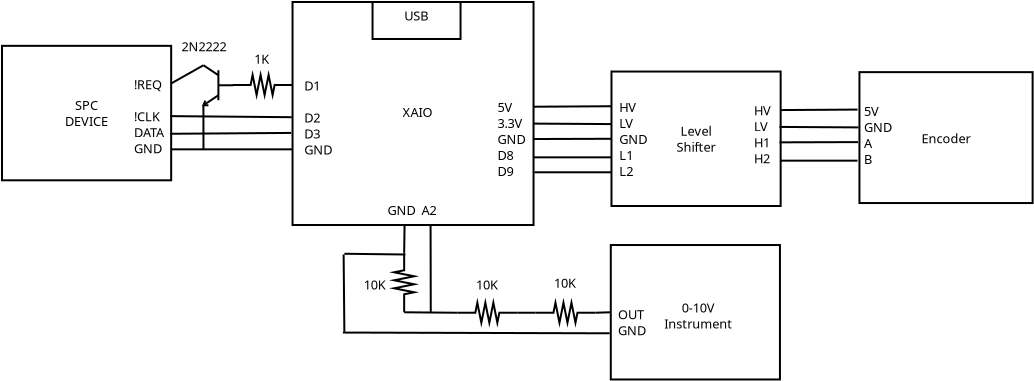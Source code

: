 <?xml version="1.0" encoding="UTF-8"?>
<dia:diagram xmlns:dia="http://www.lysator.liu.se/~alla/dia/">
  <dia:layer name="Background" visible="true" active="true">
    <dia:object type="Standard - Box" version="0" id="O0">
      <dia:attribute name="obj_pos">
        <dia:point val="18.142,15.323"/>
      </dia:attribute>
      <dia:attribute name="obj_bb">
        <dia:rectangle val="18.092,15.273;30.242,26.523"/>
      </dia:attribute>
      <dia:attribute name="elem_corner">
        <dia:point val="18.142,15.323"/>
      </dia:attribute>
      <dia:attribute name="elem_width">
        <dia:real val="12.05"/>
      </dia:attribute>
      <dia:attribute name="elem_height">
        <dia:real val="11.15"/>
      </dia:attribute>
      <dia:attribute name="show_background">
        <dia:boolean val="true"/>
      </dia:attribute>
    </dia:object>
    <dia:object type="Standard - Box" version="0" id="O1">
      <dia:attribute name="obj_pos">
        <dia:point val="22.142,15.323"/>
      </dia:attribute>
      <dia:attribute name="obj_bb">
        <dia:rectangle val="22.092,15.273;26.592,17.223"/>
      </dia:attribute>
      <dia:attribute name="elem_corner">
        <dia:point val="22.142,15.323"/>
      </dia:attribute>
      <dia:attribute name="elem_width">
        <dia:real val="4.4"/>
      </dia:attribute>
      <dia:attribute name="elem_height">
        <dia:real val="1.85"/>
      </dia:attribute>
      <dia:attribute name="show_background">
        <dia:boolean val="true"/>
      </dia:attribute>
    </dia:object>
    <dia:object type="Standard - Text" version="1" id="O2">
      <dia:attribute name="obj_pos">
        <dia:point val="24.342,16.248"/>
      </dia:attribute>
      <dia:attribute name="obj_bb">
        <dia:rectangle val="23.686,15.654;24.998,16.399"/>
      </dia:attribute>
      <dia:attribute name="text">
        <dia:composite type="text">
          <dia:attribute name="string">
            <dia:string>#USB#</dia:string>
          </dia:attribute>
          <dia:attribute name="font">
            <dia:font family="sans" style="0" name="Helvetica"/>
          </dia:attribute>
          <dia:attribute name="height">
            <dia:real val="0.8"/>
          </dia:attribute>
          <dia:attribute name="pos">
            <dia:point val="24.342,16.248"/>
          </dia:attribute>
          <dia:attribute name="color">
            <dia:color val="#000000"/>
          </dia:attribute>
          <dia:attribute name="alignment">
            <dia:enum val="1"/>
          </dia:attribute>
        </dia:composite>
      </dia:attribute>
      <dia:attribute name="valign">
        <dia:enum val="3"/>
      </dia:attribute>
      <dia:connections>
        <dia:connection handle="0" to="O1" connection="8"/>
      </dia:connections>
    </dia:object>
    <dia:object type="Standard - Text" version="1" id="O3">
      <dia:attribute name="obj_pos">
        <dia:point val="23.642,21.073"/>
      </dia:attribute>
      <dia:attribute name="obj_bb">
        <dia:rectangle val="23.642,20.479;25.207,21.224"/>
      </dia:attribute>
      <dia:attribute name="text">
        <dia:composite type="text">
          <dia:attribute name="string">
            <dia:string>#XAIO#</dia:string>
          </dia:attribute>
          <dia:attribute name="font">
            <dia:font family="sans" style="0" name="Helvetica"/>
          </dia:attribute>
          <dia:attribute name="height">
            <dia:real val="0.8"/>
          </dia:attribute>
          <dia:attribute name="pos">
            <dia:point val="23.642,21.073"/>
          </dia:attribute>
          <dia:attribute name="color">
            <dia:color val="#000000"/>
          </dia:attribute>
          <dia:attribute name="alignment">
            <dia:enum val="0"/>
          </dia:attribute>
        </dia:composite>
      </dia:attribute>
      <dia:attribute name="valign">
        <dia:enum val="3"/>
      </dia:attribute>
    </dia:object>
    <dia:object type="Standard - Text" version="1" id="O4">
      <dia:attribute name="obj_pos">
        <dia:point val="28.392,20.823"/>
      </dia:attribute>
      <dia:attribute name="obj_bb">
        <dia:rectangle val="28.392,20.229;29.857,24.174"/>
      </dia:attribute>
      <dia:attribute name="text">
        <dia:composite type="text">
          <dia:attribute name="string">
            <dia:string>#5V
3.3V
GND
D8
D9#</dia:string>
          </dia:attribute>
          <dia:attribute name="font">
            <dia:font family="sans" style="0" name="Helvetica"/>
          </dia:attribute>
          <dia:attribute name="height">
            <dia:real val="0.8"/>
          </dia:attribute>
          <dia:attribute name="pos">
            <dia:point val="28.392,20.823"/>
          </dia:attribute>
          <dia:attribute name="color">
            <dia:color val="#000000"/>
          </dia:attribute>
          <dia:attribute name="alignment">
            <dia:enum val="0"/>
          </dia:attribute>
        </dia:composite>
      </dia:attribute>
      <dia:attribute name="valign">
        <dia:enum val="3"/>
      </dia:attribute>
    </dia:object>
    <dia:object type="Standard - Box" version="0" id="O5">
      <dia:attribute name="obj_pos">
        <dia:point val="34.089,18.8"/>
      </dia:attribute>
      <dia:attribute name="obj_bb">
        <dia:rectangle val="34.039,18.75;42.597,25.573"/>
      </dia:attribute>
      <dia:attribute name="elem_corner">
        <dia:point val="34.089,18.8"/>
      </dia:attribute>
      <dia:attribute name="elem_width">
        <dia:real val="8.458"/>
      </dia:attribute>
      <dia:attribute name="elem_height">
        <dia:real val="6.723"/>
      </dia:attribute>
      <dia:attribute name="show_background">
        <dia:boolean val="true"/>
      </dia:attribute>
    </dia:object>
    <dia:object type="Standard - Text" version="1" id="O6">
      <dia:attribute name="obj_pos">
        <dia:point val="38.318,22.162"/>
      </dia:attribute>
      <dia:attribute name="obj_bb">
        <dia:rectangle val="37.264,21.389;39.371,22.934"/>
      </dia:attribute>
      <dia:attribute name="text">
        <dia:composite type="text">
          <dia:attribute name="string">
            <dia:string>#Level
Shifter#</dia:string>
          </dia:attribute>
          <dia:attribute name="font">
            <dia:font family="sans" style="0" name="Helvetica"/>
          </dia:attribute>
          <dia:attribute name="height">
            <dia:real val="0.8"/>
          </dia:attribute>
          <dia:attribute name="pos">
            <dia:point val="38.318,21.983"/>
          </dia:attribute>
          <dia:attribute name="color">
            <dia:color val="#000000"/>
          </dia:attribute>
          <dia:attribute name="alignment">
            <dia:enum val="1"/>
          </dia:attribute>
        </dia:composite>
      </dia:attribute>
      <dia:attribute name="valign">
        <dia:enum val="2"/>
      </dia:attribute>
      <dia:connections>
        <dia:connection handle="0" to="O5" connection="8"/>
      </dia:connections>
    </dia:object>
    <dia:object type="Standard - Text" version="1" id="O7">
      <dia:attribute name="obj_pos">
        <dia:point val="34.474,20.825"/>
      </dia:attribute>
      <dia:attribute name="obj_bb">
        <dia:rectangle val="34.474,20.23;35.939,24.175"/>
      </dia:attribute>
      <dia:attribute name="text">
        <dia:composite type="text">
          <dia:attribute name="string">
            <dia:string>#HV
LV
GND
L1
L2#</dia:string>
          </dia:attribute>
          <dia:attribute name="font">
            <dia:font family="sans" style="0" name="Helvetica"/>
          </dia:attribute>
          <dia:attribute name="height">
            <dia:real val="0.8"/>
          </dia:attribute>
          <dia:attribute name="pos">
            <dia:point val="34.474,20.825"/>
          </dia:attribute>
          <dia:attribute name="color">
            <dia:color val="#000000"/>
          </dia:attribute>
          <dia:attribute name="alignment">
            <dia:enum val="0"/>
          </dia:attribute>
        </dia:composite>
      </dia:attribute>
      <dia:attribute name="valign">
        <dia:enum val="3"/>
      </dia:attribute>
    </dia:object>
    <dia:object type="Standard - Line" version="0" id="O8">
      <dia:attribute name="obj_pos">
        <dia:point val="30.209,20.559"/>
      </dia:attribute>
      <dia:attribute name="obj_bb">
        <dia:rectangle val="30.159,20.485;34.115,20.61"/>
      </dia:attribute>
      <dia:attribute name="conn_endpoints">
        <dia:point val="30.209,20.559"/>
        <dia:point val="34.065,20.535"/>
      </dia:attribute>
      <dia:attribute name="numcp">
        <dia:int val="1"/>
      </dia:attribute>
    </dia:object>
    <dia:object type="Standard - Line" version="0" id="O9">
      <dia:attribute name="obj_pos">
        <dia:point val="30.161,21.403"/>
      </dia:attribute>
      <dia:attribute name="obj_bb">
        <dia:rectangle val="30.11,21.352;34.163,21.477"/>
      </dia:attribute>
      <dia:attribute name="conn_endpoints">
        <dia:point val="30.161,21.403"/>
        <dia:point val="34.113,21.427"/>
      </dia:attribute>
      <dia:attribute name="numcp">
        <dia:int val="1"/>
      </dia:attribute>
    </dia:object>
    <dia:object type="Standard - Line" version="0" id="O10">
      <dia:attribute name="obj_pos">
        <dia:point val="30.161,22.174"/>
      </dia:attribute>
      <dia:attribute name="obj_bb">
        <dia:rectangle val="30.111,22.112;34.139,22.224"/>
      </dia:attribute>
      <dia:attribute name="conn_endpoints">
        <dia:point val="30.161,22.174"/>
        <dia:point val="34.089,22.162"/>
      </dia:attribute>
      <dia:attribute name="numcp">
        <dia:int val="1"/>
      </dia:attribute>
      <dia:connections>
        <dia:connection handle="1" to="O5" connection="3"/>
      </dia:connections>
    </dia:object>
    <dia:object type="Standard - Line" version="0" id="O11">
      <dia:attribute name="obj_pos">
        <dia:point val="30.209,23.09"/>
      </dia:attribute>
      <dia:attribute name="obj_bb">
        <dia:rectangle val="30.159,23.04;34.114,23.14"/>
      </dia:attribute>
      <dia:attribute name="conn_endpoints">
        <dia:point val="30.209,23.09"/>
        <dia:point val="34.065,23.09"/>
      </dia:attribute>
      <dia:attribute name="numcp">
        <dia:int val="1"/>
      </dia:attribute>
    </dia:object>
    <dia:object type="Standard - Line" version="0" id="O12">
      <dia:attribute name="obj_pos">
        <dia:point val="30.233,23.837"/>
      </dia:attribute>
      <dia:attribute name="obj_bb">
        <dia:rectangle val="30.183,23.787;34.163,23.887"/>
      </dia:attribute>
      <dia:attribute name="conn_endpoints">
        <dia:point val="30.233,23.837"/>
        <dia:point val="34.113,23.837"/>
      </dia:attribute>
      <dia:attribute name="numcp">
        <dia:int val="1"/>
      </dia:attribute>
    </dia:object>
    <dia:object type="Flowchart - Box" version="0" id="O13">
      <dia:attribute name="obj_pos">
        <dia:point val="46.487,18.83"/>
      </dia:attribute>
      <dia:attribute name="obj_bb">
        <dia:rectangle val="46.437,18.78;55.196,25.425"/>
      </dia:attribute>
      <dia:attribute name="elem_corner">
        <dia:point val="46.487,18.83"/>
      </dia:attribute>
      <dia:attribute name="elem_width">
        <dia:real val="8.659"/>
      </dia:attribute>
      <dia:attribute name="elem_height">
        <dia:real val="6.545"/>
      </dia:attribute>
      <dia:attribute name="show_background">
        <dia:boolean val="true"/>
      </dia:attribute>
      <dia:attribute name="padding">
        <dia:real val="0.5"/>
      </dia:attribute>
      <dia:attribute name="text">
        <dia:composite type="text">
          <dia:attribute name="string">
            <dia:string>#Encoder#</dia:string>
          </dia:attribute>
          <dia:attribute name="font">
            <dia:font family="sans" style="0" name="Helvetica"/>
          </dia:attribute>
          <dia:attribute name="height">
            <dia:real val="0.8"/>
          </dia:attribute>
          <dia:attribute name="pos">
            <dia:point val="50.816,22.297"/>
          </dia:attribute>
          <dia:attribute name="color">
            <dia:color val="#000000"/>
          </dia:attribute>
          <dia:attribute name="alignment">
            <dia:enum val="1"/>
          </dia:attribute>
        </dia:composite>
      </dia:attribute>
    </dia:object>
    <dia:object type="Standard - Text" version="1" id="O14">
      <dia:attribute name="obj_pos">
        <dia:point val="46.71,21.027"/>
      </dia:attribute>
      <dia:attribute name="obj_bb">
        <dia:rectangle val="46.71,20.433;48.175,24.378"/>
      </dia:attribute>
      <dia:attribute name="text">
        <dia:composite type="text">
          <dia:attribute name="string">
            <dia:string>#5V
GND
A
B
#</dia:string>
          </dia:attribute>
          <dia:attribute name="font">
            <dia:font family="sans" style="0" name="Helvetica"/>
          </dia:attribute>
          <dia:attribute name="height">
            <dia:real val="0.8"/>
          </dia:attribute>
          <dia:attribute name="pos">
            <dia:point val="46.71,21.027"/>
          </dia:attribute>
          <dia:attribute name="color">
            <dia:color val="#000000"/>
          </dia:attribute>
          <dia:attribute name="alignment">
            <dia:enum val="0"/>
          </dia:attribute>
        </dia:composite>
      </dia:attribute>
      <dia:attribute name="valign">
        <dia:enum val="3"/>
      </dia:attribute>
    </dia:object>
    <dia:object type="Standard - Text" version="1" id="O15">
      <dia:attribute name="obj_pos">
        <dia:point val="41.214,20.985"/>
      </dia:attribute>
      <dia:attribute name="obj_bb">
        <dia:rectangle val="41.214,20.392;42.131,24.336"/>
      </dia:attribute>
      <dia:attribute name="text">
        <dia:composite type="text">
          <dia:attribute name="string">
            <dia:string>#HV
LV
H1
H2
#</dia:string>
          </dia:attribute>
          <dia:attribute name="font">
            <dia:font family="sans" style="0" name="Helvetica"/>
          </dia:attribute>
          <dia:attribute name="height">
            <dia:real val="0.8"/>
          </dia:attribute>
          <dia:attribute name="pos">
            <dia:point val="41.214,20.985"/>
          </dia:attribute>
          <dia:attribute name="color">
            <dia:color val="#000000"/>
          </dia:attribute>
          <dia:attribute name="alignment">
            <dia:enum val="0"/>
          </dia:attribute>
        </dia:composite>
      </dia:attribute>
      <dia:attribute name="valign">
        <dia:enum val="3"/>
      </dia:attribute>
    </dia:object>
    <dia:object type="Standard - Line" version="0" id="O16">
      <dia:attribute name="obj_pos">
        <dia:point val="42.538,20.726"/>
      </dia:attribute>
      <dia:attribute name="obj_bb">
        <dia:rectangle val="42.488,20.652;46.444,20.776"/>
      </dia:attribute>
      <dia:attribute name="conn_endpoints">
        <dia:point val="42.538,20.726"/>
        <dia:point val="46.394,20.702"/>
      </dia:attribute>
      <dia:attribute name="numcp">
        <dia:int val="1"/>
      </dia:attribute>
    </dia:object>
    <dia:object type="Standard - Line" version="0" id="O17">
      <dia:attribute name="obj_pos">
        <dia:point val="42.49,21.569"/>
      </dia:attribute>
      <dia:attribute name="obj_bb">
        <dia:rectangle val="42.44,21.519;46.492,21.644"/>
      </dia:attribute>
      <dia:attribute name="conn_endpoints">
        <dia:point val="42.49,21.569"/>
        <dia:point val="46.442,21.593"/>
      </dia:attribute>
      <dia:attribute name="numcp">
        <dia:int val="1"/>
      </dia:attribute>
    </dia:object>
    <dia:object type="Standard - Line" version="0" id="O18">
      <dia:attribute name="obj_pos">
        <dia:point val="42.49,22.34"/>
      </dia:attribute>
      <dia:attribute name="obj_bb">
        <dia:rectangle val="42.44,22.278;46.468,22.391"/>
      </dia:attribute>
      <dia:attribute name="conn_endpoints">
        <dia:point val="42.49,22.34"/>
        <dia:point val="46.418,22.328"/>
      </dia:attribute>
      <dia:attribute name="numcp">
        <dia:int val="1"/>
      </dia:attribute>
    </dia:object>
    <dia:object type="Standard - Line" version="0" id="O19">
      <dia:attribute name="obj_pos">
        <dia:point val="42.538,23.256"/>
      </dia:attribute>
      <dia:attribute name="obj_bb">
        <dia:rectangle val="42.489,23.206;46.444,23.306"/>
      </dia:attribute>
      <dia:attribute name="conn_endpoints">
        <dia:point val="42.538,23.256"/>
        <dia:point val="46.394,23.256"/>
      </dia:attribute>
      <dia:attribute name="numcp">
        <dia:int val="1"/>
      </dia:attribute>
    </dia:object>
    <dia:object type="Standard - Text" version="1" id="O20">
      <dia:attribute name="obj_pos">
        <dia:point val="22.889,25.979"/>
      </dia:attribute>
      <dia:attribute name="obj_bb">
        <dia:rectangle val="22.889,25.385;25.604,26.13"/>
      </dia:attribute>
      <dia:attribute name="text">
        <dia:composite type="text">
          <dia:attribute name="string">
            <dia:string>#GND  A2#</dia:string>
          </dia:attribute>
          <dia:attribute name="font">
            <dia:font family="sans" style="0" name="Helvetica"/>
          </dia:attribute>
          <dia:attribute name="height">
            <dia:real val="0.8"/>
          </dia:attribute>
          <dia:attribute name="pos">
            <dia:point val="22.889,25.979"/>
          </dia:attribute>
          <dia:attribute name="color">
            <dia:color val="#000000"/>
          </dia:attribute>
          <dia:attribute name="alignment">
            <dia:enum val="0"/>
          </dia:attribute>
        </dia:composite>
      </dia:attribute>
      <dia:attribute name="valign">
        <dia:enum val="3"/>
      </dia:attribute>
    </dia:object>
    <dia:object type="Circuit - Horizontal Resistor" version="1" id="O21">
      <dia:attribute name="obj_pos">
        <dia:point val="26.382,30.36"/>
      </dia:attribute>
      <dia:attribute name="obj_bb">
        <dia:rectangle val="26.382,30.105;29.382,31.614"/>
      </dia:attribute>
      <dia:attribute name="meta">
        <dia:composite type="dict"/>
      </dia:attribute>
      <dia:attribute name="elem_corner">
        <dia:point val="26.382,30.36"/>
      </dia:attribute>
      <dia:attribute name="elem_width">
        <dia:real val="3.0"/>
      </dia:attribute>
      <dia:attribute name="elem_height">
        <dia:real val="1.0"/>
      </dia:attribute>
      <dia:attribute name="line_width">
        <dia:real val="0.1"/>
      </dia:attribute>
      <dia:attribute name="line_colour">
        <dia:color val="#000000"/>
      </dia:attribute>
      <dia:attribute name="fill_colour">
        <dia:color val="#ffffff"/>
      </dia:attribute>
      <dia:attribute name="show_background">
        <dia:boolean val="true"/>
      </dia:attribute>
      <dia:attribute name="line_style">
        <dia:enum val="0"/>
        <dia:real val="1"/>
      </dia:attribute>
      <dia:attribute name="flip_horizontal">
        <dia:boolean val="false"/>
      </dia:attribute>
      <dia:attribute name="flip_vertical">
        <dia:boolean val="false"/>
      </dia:attribute>
      <dia:attribute name="subscale">
        <dia:real val="1"/>
      </dia:attribute>
      <dia:attribute name="custom:id">
        <dia:string>##</dia:string>
      </dia:attribute>
      <dia:attribute name="custom:ohms">
        <dia:int val="0"/>
      </dia:attribute>
      <dia:attribute name="custom:power">
        <dia:real val="0"/>
      </dia:attribute>
      <dia:attribute name="custom:smd">
        <dia:boolean val="false"/>
      </dia:attribute>
    </dia:object>
    <dia:object type="Circuit - Horizontal Resistor" version="1" id="O22">
      <dia:attribute name="obj_pos">
        <dia:point val="30.288,30.36"/>
      </dia:attribute>
      <dia:attribute name="obj_bb">
        <dia:rectangle val="30.288,30.105;33.288,31.614"/>
      </dia:attribute>
      <dia:attribute name="meta">
        <dia:composite type="dict"/>
      </dia:attribute>
      <dia:attribute name="elem_corner">
        <dia:point val="30.288,30.36"/>
      </dia:attribute>
      <dia:attribute name="elem_width">
        <dia:real val="3.0"/>
      </dia:attribute>
      <dia:attribute name="elem_height">
        <dia:real val="1.0"/>
      </dia:attribute>
      <dia:attribute name="line_width">
        <dia:real val="0.1"/>
      </dia:attribute>
      <dia:attribute name="line_colour">
        <dia:color val="#000000"/>
      </dia:attribute>
      <dia:attribute name="fill_colour">
        <dia:color val="#ffffff"/>
      </dia:attribute>
      <dia:attribute name="show_background">
        <dia:boolean val="true"/>
      </dia:attribute>
      <dia:attribute name="line_style">
        <dia:enum val="0"/>
        <dia:real val="1"/>
      </dia:attribute>
      <dia:attribute name="flip_horizontal">
        <dia:boolean val="false"/>
      </dia:attribute>
      <dia:attribute name="flip_vertical">
        <dia:boolean val="false"/>
      </dia:attribute>
      <dia:attribute name="subscale">
        <dia:real val="1"/>
      </dia:attribute>
      <dia:attribute name="custom:id">
        <dia:string>##</dia:string>
      </dia:attribute>
      <dia:attribute name="custom:ohms">
        <dia:int val="0"/>
      </dia:attribute>
      <dia:attribute name="custom:power">
        <dia:real val="0"/>
      </dia:attribute>
      <dia:attribute name="custom:smd">
        <dia:boolean val="false"/>
      </dia:attribute>
    </dia:object>
    <dia:object type="Standard - Box" version="0" id="O23">
      <dia:attribute name="obj_pos">
        <dia:point val="34.054,27.474"/>
      </dia:attribute>
      <dia:attribute name="obj_bb">
        <dia:rectangle val="34.004,27.424;42.562,34.248"/>
      </dia:attribute>
      <dia:attribute name="elem_corner">
        <dia:point val="34.054,27.474"/>
      </dia:attribute>
      <dia:attribute name="elem_width">
        <dia:real val="8.458"/>
      </dia:attribute>
      <dia:attribute name="elem_height">
        <dia:real val="6.723"/>
      </dia:attribute>
      <dia:attribute name="show_background">
        <dia:boolean val="true"/>
      </dia:attribute>
    </dia:object>
    <dia:object type="Standard - Text" version="1" id="O24">
      <dia:attribute name="obj_pos">
        <dia:point val="38.423,30.996"/>
      </dia:attribute>
      <dia:attribute name="obj_bb">
        <dia:rectangle val="36.666,30.223;40.179,31.768"/>
      </dia:attribute>
      <dia:attribute name="text">
        <dia:composite type="text">
          <dia:attribute name="string">
            <dia:string>#0-10V
Instrument#</dia:string>
          </dia:attribute>
          <dia:attribute name="font">
            <dia:font family="sans" style="0" name="Helvetica"/>
          </dia:attribute>
          <dia:attribute name="height">
            <dia:real val="0.8"/>
          </dia:attribute>
          <dia:attribute name="pos">
            <dia:point val="38.423,30.817"/>
          </dia:attribute>
          <dia:attribute name="color">
            <dia:color val="#000000"/>
          </dia:attribute>
          <dia:attribute name="alignment">
            <dia:enum val="1"/>
          </dia:attribute>
        </dia:composite>
      </dia:attribute>
      <dia:attribute name="valign">
        <dia:enum val="2"/>
      </dia:attribute>
    </dia:object>
    <dia:object type="Standard - Text" version="1" id="O25">
      <dia:attribute name="obj_pos">
        <dia:point val="34.409,31.182"/>
      </dia:attribute>
      <dia:attribute name="obj_bb">
        <dia:rectangle val="34.409,30.587;35.874,32.133"/>
      </dia:attribute>
      <dia:attribute name="text">
        <dia:composite type="text">
          <dia:attribute name="string">
            <dia:string>#OUT
GND#</dia:string>
          </dia:attribute>
          <dia:attribute name="font">
            <dia:font family="sans" style="0" name="Helvetica"/>
          </dia:attribute>
          <dia:attribute name="height">
            <dia:real val="0.8"/>
          </dia:attribute>
          <dia:attribute name="pos">
            <dia:point val="34.409,31.182"/>
          </dia:attribute>
          <dia:attribute name="color">
            <dia:color val="#000000"/>
          </dia:attribute>
          <dia:attribute name="alignment">
            <dia:enum val="0"/>
          </dia:attribute>
        </dia:composite>
      </dia:attribute>
      <dia:attribute name="valign">
        <dia:enum val="3"/>
      </dia:attribute>
    </dia:object>
    <dia:object type="Circuit - Vertical Resistor" version="1" id="O26">
      <dia:attribute name="obj_pos">
        <dia:point val="23.223,27.837"/>
      </dia:attribute>
      <dia:attribute name="obj_bb">
        <dia:rectangle val="22.968,27.837;24.478,30.837"/>
      </dia:attribute>
      <dia:attribute name="meta">
        <dia:composite type="dict"/>
      </dia:attribute>
      <dia:attribute name="elem_corner">
        <dia:point val="23.223,27.837"/>
      </dia:attribute>
      <dia:attribute name="elem_width">
        <dia:real val="1.0"/>
      </dia:attribute>
      <dia:attribute name="elem_height">
        <dia:real val="3.0"/>
      </dia:attribute>
      <dia:attribute name="line_width">
        <dia:real val="0.1"/>
      </dia:attribute>
      <dia:attribute name="line_colour">
        <dia:color val="#000000"/>
      </dia:attribute>
      <dia:attribute name="fill_colour">
        <dia:color val="#ffffff"/>
      </dia:attribute>
      <dia:attribute name="show_background">
        <dia:boolean val="true"/>
      </dia:attribute>
      <dia:attribute name="line_style">
        <dia:enum val="0"/>
        <dia:real val="1"/>
      </dia:attribute>
      <dia:attribute name="flip_horizontal">
        <dia:boolean val="false"/>
      </dia:attribute>
      <dia:attribute name="flip_vertical">
        <dia:boolean val="false"/>
      </dia:attribute>
      <dia:attribute name="subscale">
        <dia:real val="1"/>
      </dia:attribute>
    </dia:object>
    <dia:object type="Standard - Line" version="0" id="O27">
      <dia:attribute name="obj_pos">
        <dia:point val="23.723,27.837"/>
      </dia:attribute>
      <dia:attribute name="obj_bb">
        <dia:rectangle val="23.673,26.411;23.794,27.888"/>
      </dia:attribute>
      <dia:attribute name="conn_endpoints">
        <dia:point val="23.723,27.837"/>
        <dia:point val="23.744,26.462"/>
      </dia:attribute>
      <dia:attribute name="numcp">
        <dia:int val="1"/>
      </dia:attribute>
      <dia:connections>
        <dia:connection handle="0" to="O26" connection="0"/>
      </dia:connections>
    </dia:object>
    <dia:object type="Standard - Line" version="0" id="O28">
      <dia:attribute name="obj_pos">
        <dia:point val="26.382,30.86"/>
      </dia:attribute>
      <dia:attribute name="obj_bb">
        <dia:rectangle val="23.673,30.787;26.433,30.91"/>
      </dia:attribute>
      <dia:attribute name="conn_endpoints">
        <dia:point val="26.382,30.86"/>
        <dia:point val="23.723,30.837"/>
      </dia:attribute>
      <dia:attribute name="numcp">
        <dia:int val="1"/>
      </dia:attribute>
      <dia:connections>
        <dia:connection handle="0" to="O21" connection="0"/>
        <dia:connection handle="1" to="O26" connection="1"/>
      </dia:connections>
    </dia:object>
    <dia:object type="Standard - Line" version="0" id="O29">
      <dia:attribute name="obj_pos">
        <dia:point val="29.382,30.86"/>
      </dia:attribute>
      <dia:attribute name="obj_bb">
        <dia:rectangle val="29.332,30.809;30.338,30.91"/>
      </dia:attribute>
      <dia:attribute name="conn_endpoints">
        <dia:point val="29.382,30.86"/>
        <dia:point val="30.288,30.86"/>
      </dia:attribute>
      <dia:attribute name="numcp">
        <dia:int val="1"/>
      </dia:attribute>
      <dia:connections>
        <dia:connection handle="0" to="O21" connection="1"/>
        <dia:connection handle="1" to="O22" connection="0"/>
      </dia:connections>
    </dia:object>
    <dia:object type="Standard - Line" version="0" id="O30">
      <dia:attribute name="obj_pos">
        <dia:point val="33.288,30.86"/>
      </dia:attribute>
      <dia:attribute name="obj_bb">
        <dia:rectangle val="33.236,30.784;34.106,30.911"/>
      </dia:attribute>
      <dia:attribute name="conn_endpoints">
        <dia:point val="33.288,30.86"/>
        <dia:point val="34.054,30.836"/>
      </dia:attribute>
      <dia:attribute name="numcp">
        <dia:int val="1"/>
      </dia:attribute>
      <dia:connections>
        <dia:connection handle="0" to="O22" connection="1"/>
        <dia:connection handle="1" to="O23" connection="3"/>
      </dia:connections>
    </dia:object>
    <dia:object type="Standard - Line" version="0" id="O31">
      <dia:attribute name="obj_pos">
        <dia:point val="25.044,26.499"/>
      </dia:attribute>
      <dia:attribute name="obj_bb">
        <dia:rectangle val="24.994,26.449;25.103,30.898"/>
      </dia:attribute>
      <dia:attribute name="conn_endpoints">
        <dia:point val="25.044,26.499"/>
        <dia:point val="25.053,30.848"/>
      </dia:attribute>
      <dia:attribute name="numcp">
        <dia:int val="1"/>
      </dia:attribute>
      <dia:connections>
        <dia:connection handle="1" to="O28" connection="0"/>
      </dia:connections>
    </dia:object>
    <dia:object type="Standard - Line" version="0" id="O32">
      <dia:attribute name="obj_pos">
        <dia:point val="23.781,27.948"/>
      </dia:attribute>
      <dia:attribute name="obj_bb">
        <dia:rectangle val="20.683,27.861;23.831,27.999"/>
      </dia:attribute>
      <dia:attribute name="conn_endpoints">
        <dia:point val="23.781,27.948"/>
        <dia:point val="20.733,27.911"/>
      </dia:attribute>
      <dia:attribute name="numcp">
        <dia:int val="1"/>
      </dia:attribute>
    </dia:object>
    <dia:object type="Standard - Line" version="0" id="O33">
      <dia:attribute name="obj_pos">
        <dia:point val="20.696,27.948"/>
      </dia:attribute>
      <dia:attribute name="obj_bb">
        <dia:rectangle val="20.646,27.898;20.784,31.864"/>
      </dia:attribute>
      <dia:attribute name="conn_endpoints">
        <dia:point val="20.696,27.948"/>
        <dia:point val="20.733,31.813"/>
      </dia:attribute>
      <dia:attribute name="numcp">
        <dia:int val="1"/>
      </dia:attribute>
    </dia:object>
    <dia:object type="Standard - Line" version="0" id="O34">
      <dia:attribute name="obj_pos">
        <dia:point val="34.001,31.888"/>
      </dia:attribute>
      <dia:attribute name="obj_bb">
        <dia:rectangle val="20.609,31.8;34.051,31.938"/>
      </dia:attribute>
      <dia:attribute name="conn_endpoints">
        <dia:point val="34.001,31.888"/>
        <dia:point val="20.659,31.851"/>
      </dia:attribute>
      <dia:attribute name="numcp">
        <dia:int val="1"/>
      </dia:attribute>
    </dia:object>
    <dia:object type="Standard - Text" version="1" id="O35">
      <dia:attribute name="obj_pos">
        <dia:point val="27.311,29.695"/>
      </dia:attribute>
      <dia:attribute name="obj_bb">
        <dia:rectangle val="27.311,29.101;28.546,29.846"/>
      </dia:attribute>
      <dia:attribute name="text">
        <dia:composite type="text">
          <dia:attribute name="string">
            <dia:string>#10K#</dia:string>
          </dia:attribute>
          <dia:attribute name="font">
            <dia:font family="sans" style="0" name="Helvetica"/>
          </dia:attribute>
          <dia:attribute name="height">
            <dia:real val="0.8"/>
          </dia:attribute>
          <dia:attribute name="pos">
            <dia:point val="27.311,29.695"/>
          </dia:attribute>
          <dia:attribute name="color">
            <dia:color val="#000000"/>
          </dia:attribute>
          <dia:attribute name="alignment">
            <dia:enum val="0"/>
          </dia:attribute>
        </dia:composite>
      </dia:attribute>
      <dia:attribute name="valign">
        <dia:enum val="3"/>
      </dia:attribute>
    </dia:object>
    <dia:object type="Standard - Text" version="1" id="O36">
      <dia:attribute name="obj_pos">
        <dia:point val="31.217,29.616"/>
      </dia:attribute>
      <dia:attribute name="obj_bb">
        <dia:rectangle val="31.217,29.022;32.452,29.767"/>
      </dia:attribute>
      <dia:attribute name="text">
        <dia:composite type="text">
          <dia:attribute name="string">
            <dia:string>#10K#</dia:string>
          </dia:attribute>
          <dia:attribute name="font">
            <dia:font family="sans" style="0" name="Helvetica"/>
          </dia:attribute>
          <dia:attribute name="height">
            <dia:real val="0.8"/>
          </dia:attribute>
          <dia:attribute name="pos">
            <dia:point val="31.217,29.616"/>
          </dia:attribute>
          <dia:attribute name="color">
            <dia:color val="#000000"/>
          </dia:attribute>
          <dia:attribute name="alignment">
            <dia:enum val="0"/>
          </dia:attribute>
        </dia:composite>
      </dia:attribute>
      <dia:attribute name="valign">
        <dia:enum val="3"/>
      </dia:attribute>
    </dia:object>
    <dia:object type="Standard - Text" version="1" id="O37">
      <dia:attribute name="obj_pos">
        <dia:point val="21.7,29.695"/>
      </dia:attribute>
      <dia:attribute name="obj_bb">
        <dia:rectangle val="21.7,29.101;22.935,29.846"/>
      </dia:attribute>
      <dia:attribute name="text">
        <dia:composite type="text">
          <dia:attribute name="string">
            <dia:string>#10K#</dia:string>
          </dia:attribute>
          <dia:attribute name="font">
            <dia:font family="sans" style="0" name="Helvetica"/>
          </dia:attribute>
          <dia:attribute name="height">
            <dia:real val="0.8"/>
          </dia:attribute>
          <dia:attribute name="pos">
            <dia:point val="21.7,29.695"/>
          </dia:attribute>
          <dia:attribute name="color">
            <dia:color val="#000000"/>
          </dia:attribute>
          <dia:attribute name="alignment">
            <dia:enum val="0"/>
          </dia:attribute>
        </dia:composite>
      </dia:attribute>
      <dia:attribute name="valign">
        <dia:enum val="3"/>
      </dia:attribute>
    </dia:object>
    <dia:object type="Standard - Box" version="0" id="O38">
      <dia:attribute name="obj_pos">
        <dia:point val="3.615,17.515"/>
      </dia:attribute>
      <dia:attribute name="obj_bb">
        <dia:rectangle val="3.565,17.465;12.123,24.288"/>
      </dia:attribute>
      <dia:attribute name="elem_corner">
        <dia:point val="3.615,17.515"/>
      </dia:attribute>
      <dia:attribute name="elem_width">
        <dia:real val="8.458"/>
      </dia:attribute>
      <dia:attribute name="elem_height">
        <dia:real val="6.723"/>
      </dia:attribute>
      <dia:attribute name="border_width">
        <dia:real val="0.1"/>
      </dia:attribute>
      <dia:attribute name="show_background">
        <dia:boolean val="true"/>
      </dia:attribute>
    </dia:object>
    <dia:object type="Standard - Text" version="1" id="O39">
      <dia:attribute name="obj_pos">
        <dia:point val="5.345,22.857"/>
      </dia:attribute>
      <dia:attribute name="obj_bb">
        <dia:rectangle val="5.345,22.263;5.345,23.008"/>
      </dia:attribute>
      <dia:attribute name="text">
        <dia:composite type="text">
          <dia:attribute name="string">
            <dia:string>##</dia:string>
          </dia:attribute>
          <dia:attribute name="font">
            <dia:font family="sans" style="0" name="Helvetica"/>
          </dia:attribute>
          <dia:attribute name="height">
            <dia:real val="0.8"/>
          </dia:attribute>
          <dia:attribute name="pos">
            <dia:point val="5.345,22.857"/>
          </dia:attribute>
          <dia:attribute name="color">
            <dia:color val="#000000"/>
          </dia:attribute>
          <dia:attribute name="alignment">
            <dia:enum val="0"/>
          </dia:attribute>
        </dia:composite>
      </dia:attribute>
      <dia:attribute name="valign">
        <dia:enum val="3"/>
      </dia:attribute>
    </dia:object>
    <dia:object type="Standard - Text" version="1" id="O40">
      <dia:attribute name="obj_pos">
        <dia:point val="7.844,20.876"/>
      </dia:attribute>
      <dia:attribute name="obj_bb">
        <dia:rectangle val="6.657,20.104;9.032,21.649"/>
      </dia:attribute>
      <dia:attribute name="text">
        <dia:composite type="text">
          <dia:attribute name="string">
            <dia:string>#SPC
DEVICE#</dia:string>
          </dia:attribute>
          <dia:attribute name="font">
            <dia:font family="sans" style="0" name="Helvetica"/>
          </dia:attribute>
          <dia:attribute name="height">
            <dia:real val="0.8"/>
          </dia:attribute>
          <dia:attribute name="pos">
            <dia:point val="7.844,20.698"/>
          </dia:attribute>
          <dia:attribute name="color">
            <dia:color val="#000000"/>
          </dia:attribute>
          <dia:attribute name="alignment">
            <dia:enum val="1"/>
          </dia:attribute>
        </dia:composite>
      </dia:attribute>
      <dia:attribute name="valign">
        <dia:enum val="2"/>
      </dia:attribute>
      <dia:connections>
        <dia:connection handle="0" to="O38" connection="8"/>
      </dia:connections>
    </dia:object>
    <dia:object type="Standard - Text" version="1" id="O41">
      <dia:attribute name="obj_pos">
        <dia:point val="10.213,19.68"/>
      </dia:attribute>
      <dia:attribute name="obj_bb">
        <dia:rectangle val="10.213,19.086;11.861,23.031"/>
      </dia:attribute>
      <dia:attribute name="text">
        <dia:composite type="text">
          <dia:attribute name="string">
            <dia:string>#!REQ

!CLK
DATA
GND#</dia:string>
          </dia:attribute>
          <dia:attribute name="font">
            <dia:font family="sans" style="0" name="Helvetica"/>
          </dia:attribute>
          <dia:attribute name="height">
            <dia:real val="0.8"/>
          </dia:attribute>
          <dia:attribute name="pos">
            <dia:point val="10.213,19.68"/>
          </dia:attribute>
          <dia:attribute name="color">
            <dia:color val="#000000"/>
          </dia:attribute>
          <dia:attribute name="alignment">
            <dia:enum val="0"/>
          </dia:attribute>
        </dia:composite>
      </dia:attribute>
      <dia:attribute name="valign">
        <dia:enum val="3"/>
      </dia:attribute>
    </dia:object>
    <dia:object type="Standard - Text" version="1" id="O42">
      <dia:attribute name="obj_pos">
        <dia:point val="18.727,19.754"/>
      </dia:attribute>
      <dia:attribute name="obj_bb">
        <dia:rectangle val="18.708,19.141;20.192,23.142"/>
      </dia:attribute>
      <dia:attribute name="text">
        <dia:composite type="text">
          <dia:attribute name="string">
            <dia:string>#D1

D2
D3
GND#</dia:string>
          </dia:attribute>
          <dia:attribute name="font">
            <dia:font family="sans" style="0" name="Helvetica"/>
          </dia:attribute>
          <dia:attribute name="height">
            <dia:real val="0.8"/>
          </dia:attribute>
          <dia:attribute name="pos">
            <dia:point val="18.727,19.754"/>
          </dia:attribute>
          <dia:attribute name="color">
            <dia:color val="#000000"/>
          </dia:attribute>
          <dia:attribute name="alignment">
            <dia:enum val="0"/>
          </dia:attribute>
        </dia:composite>
      </dia:attribute>
      <dia:attribute name="valign">
        <dia:enum val="3"/>
      </dia:attribute>
    </dia:object>
    <dia:object type="Standard - Line" version="0" id="O43">
      <dia:attribute name="obj_pos">
        <dia:point val="12.027,21.029"/>
      </dia:attribute>
      <dia:attribute name="obj_bb">
        <dia:rectangle val="11.977,20.978;18.151,21.133"/>
      </dia:attribute>
      <dia:attribute name="conn_endpoints">
        <dia:point val="12.027,21.029"/>
        <dia:point val="18.1,21.083"/>
      </dia:attribute>
      <dia:attribute name="numcp">
        <dia:int val="1"/>
      </dia:attribute>
    </dia:object>
    <dia:object type="Standard - Line" version="0" id="O44">
      <dia:attribute name="obj_pos">
        <dia:point val="12.027,21.912"/>
      </dia:attribute>
      <dia:attribute name="obj_bb">
        <dia:rectangle val="11.977,21.819;18.127,21.963"/>
      </dia:attribute>
      <dia:attribute name="conn_endpoints">
        <dia:point val="12.027,21.912"/>
        <dia:point val="18.076,21.869"/>
      </dia:attribute>
      <dia:attribute name="numcp">
        <dia:int val="1"/>
      </dia:attribute>
    </dia:object>
    <dia:object type="Standard - Line" version="0" id="O45">
      <dia:attribute name="obj_pos">
        <dia:point val="12.062,22.69"/>
      </dia:attribute>
      <dia:attribute name="obj_bb">
        <dia:rectangle val="12.012,22.64;18.194,22.74"/>
      </dia:attribute>
      <dia:attribute name="conn_endpoints">
        <dia:point val="12.062,22.69"/>
        <dia:point val="18.144,22.69"/>
      </dia:attribute>
      <dia:attribute name="numcp">
        <dia:int val="1"/>
      </dia:attribute>
    </dia:object>
    <dia:object type="Circuit - NPN Transistor" version="1" id="O46">
      <dia:attribute name="obj_pos">
        <dia:point val="13.685,18.486"/>
      </dia:attribute>
      <dia:attribute name="obj_bb">
        <dia:rectangle val="13.61,18.445;15.185,20.536"/>
      </dia:attribute>
      <dia:attribute name="meta">
        <dia:composite type="dict"/>
      </dia:attribute>
      <dia:attribute name="elem_corner">
        <dia:point val="13.685,18.486"/>
      </dia:attribute>
      <dia:attribute name="elem_width">
        <dia:real val="1.5"/>
      </dia:attribute>
      <dia:attribute name="elem_height">
        <dia:real val="2"/>
      </dia:attribute>
      <dia:attribute name="line_width">
        <dia:real val="0.1"/>
      </dia:attribute>
      <dia:attribute name="line_colour">
        <dia:color val="#000000"/>
      </dia:attribute>
      <dia:attribute name="fill_colour">
        <dia:color val="#ffffff"/>
      </dia:attribute>
      <dia:attribute name="show_background">
        <dia:boolean val="true"/>
      </dia:attribute>
      <dia:attribute name="line_style">
        <dia:enum val="0"/>
        <dia:real val="1"/>
      </dia:attribute>
      <dia:attribute name="flip_horizontal">
        <dia:boolean val="true"/>
      </dia:attribute>
      <dia:attribute name="flip_vertical">
        <dia:boolean val="false"/>
      </dia:attribute>
      <dia:attribute name="subscale">
        <dia:real val="1"/>
      </dia:attribute>
    </dia:object>
    <dia:object type="Circuit - Horizontal Resistor" version="1" id="O47">
      <dia:attribute name="obj_pos">
        <dia:point val="15.145,18.973"/>
      </dia:attribute>
      <dia:attribute name="obj_bb">
        <dia:rectangle val="15.145,18.718;18.145,20.228"/>
      </dia:attribute>
      <dia:attribute name="meta">
        <dia:composite type="dict"/>
      </dia:attribute>
      <dia:attribute name="elem_corner">
        <dia:point val="15.145,18.973"/>
      </dia:attribute>
      <dia:attribute name="elem_width">
        <dia:real val="3.0"/>
      </dia:attribute>
      <dia:attribute name="elem_height">
        <dia:real val="1.0"/>
      </dia:attribute>
      <dia:attribute name="line_width">
        <dia:real val="0.1"/>
      </dia:attribute>
      <dia:attribute name="line_colour">
        <dia:color val="#000000"/>
      </dia:attribute>
      <dia:attribute name="fill_colour">
        <dia:color val="#ffffff"/>
      </dia:attribute>
      <dia:attribute name="show_background">
        <dia:boolean val="true"/>
      </dia:attribute>
      <dia:attribute name="line_style">
        <dia:enum val="0"/>
        <dia:real val="1"/>
      </dia:attribute>
      <dia:attribute name="flip_horizontal">
        <dia:boolean val="false"/>
      </dia:attribute>
      <dia:attribute name="flip_vertical">
        <dia:boolean val="false"/>
      </dia:attribute>
      <dia:attribute name="subscale">
        <dia:real val="1"/>
      </dia:attribute>
      <dia:attribute name="custom:id">
        <dia:string>##</dia:string>
      </dia:attribute>
      <dia:attribute name="custom:ohms">
        <dia:int val="0"/>
      </dia:attribute>
      <dia:attribute name="custom:power">
        <dia:real val="0"/>
      </dia:attribute>
      <dia:attribute name="custom:smd">
        <dia:boolean val="false"/>
      </dia:attribute>
    </dia:object>
    <dia:object type="Standard - Text" version="1" id="O48">
      <dia:attribute name="obj_pos">
        <dia:point val="16.223,18.416"/>
      </dia:attribute>
      <dia:attribute name="obj_bb">
        <dia:rectangle val="16.223,17.822;17.05,18.567"/>
      </dia:attribute>
      <dia:attribute name="text">
        <dia:composite type="text">
          <dia:attribute name="string">
            <dia:string>#1K#</dia:string>
          </dia:attribute>
          <dia:attribute name="font">
            <dia:font family="sans" style="0" name="Helvetica"/>
          </dia:attribute>
          <dia:attribute name="height">
            <dia:real val="0.8"/>
          </dia:attribute>
          <dia:attribute name="pos">
            <dia:point val="16.223,18.416"/>
          </dia:attribute>
          <dia:attribute name="color">
            <dia:color val="#000000"/>
          </dia:attribute>
          <dia:attribute name="alignment">
            <dia:enum val="0"/>
          </dia:attribute>
        </dia:composite>
      </dia:attribute>
      <dia:attribute name="valign">
        <dia:enum val="3"/>
      </dia:attribute>
    </dia:object>
    <dia:object type="Standard - Text" version="1" id="O49">
      <dia:attribute name="obj_pos">
        <dia:point val="12.594,17.784"/>
      </dia:attribute>
      <dia:attribute name="obj_bb">
        <dia:rectangle val="12.594,17.19;15.109,17.935"/>
      </dia:attribute>
      <dia:attribute name="text">
        <dia:composite type="text">
          <dia:attribute name="string">
            <dia:string>#2N2222#</dia:string>
          </dia:attribute>
          <dia:attribute name="font">
            <dia:font family="sans" style="0" name="Helvetica"/>
          </dia:attribute>
          <dia:attribute name="height">
            <dia:real val="0.8"/>
          </dia:attribute>
          <dia:attribute name="pos">
            <dia:point val="12.594,17.784"/>
          </dia:attribute>
          <dia:attribute name="color">
            <dia:color val="#000000"/>
          </dia:attribute>
          <dia:attribute name="alignment">
            <dia:enum val="0"/>
          </dia:attribute>
        </dia:composite>
      </dia:attribute>
      <dia:attribute name="valign">
        <dia:enum val="3"/>
      </dia:attribute>
    </dia:object>
    <dia:object type="Standard - Line" version="0" id="O50">
      <dia:attribute name="obj_pos">
        <dia:point val="13.685,18.486"/>
      </dia:attribute>
      <dia:attribute name="obj_bb">
        <dia:rectangle val="11.994,18.418;13.754,19.47"/>
      </dia:attribute>
      <dia:attribute name="conn_endpoints">
        <dia:point val="13.685,18.486"/>
        <dia:point val="12.062,19.402"/>
      </dia:attribute>
      <dia:attribute name="numcp">
        <dia:int val="1"/>
      </dia:attribute>
      <dia:connections>
        <dia:connection handle="0" to="O46" connection="1"/>
      </dia:connections>
    </dia:object>
    <dia:object type="Standard - Line" version="0" id="O51">
      <dia:attribute name="obj_pos">
        <dia:point val="13.685,20.486"/>
      </dia:attribute>
      <dia:attribute name="obj_bb">
        <dia:rectangle val="13.635,20.436;13.739,22.776"/>
      </dia:attribute>
      <dia:attribute name="conn_endpoints">
        <dia:point val="13.685,20.486"/>
        <dia:point val="13.689,22.726"/>
      </dia:attribute>
      <dia:attribute name="numcp">
        <dia:int val="1"/>
      </dia:attribute>
      <dia:connections>
        <dia:connection handle="0" to="O46" connection="2"/>
      </dia:connections>
    </dia:object>
  </dia:layer>
</dia:diagram>
